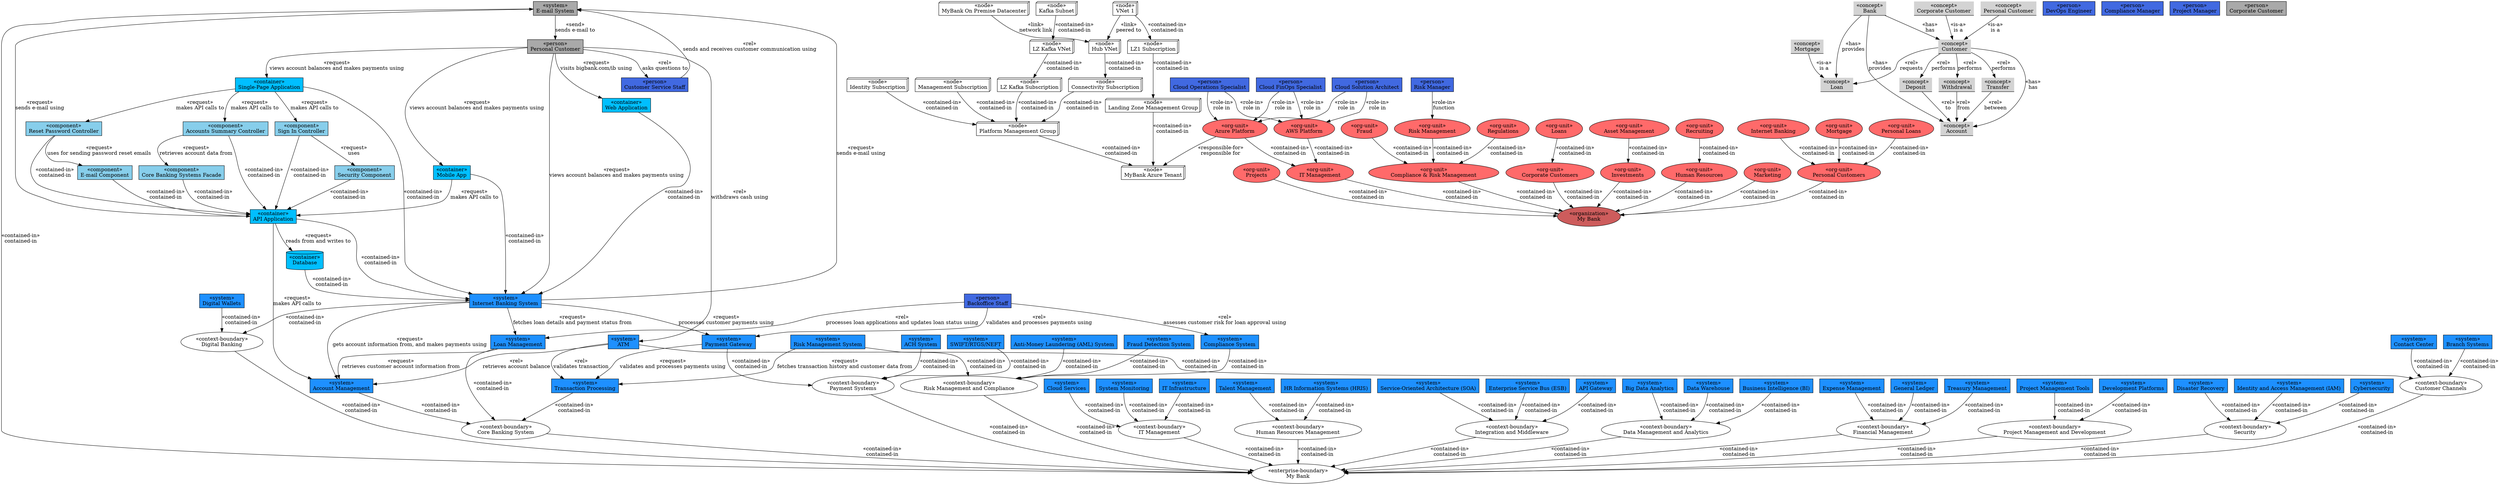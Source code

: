 digraph elements {
  // graph [splines=ortho]
mybank_data_management__big_data_analytics_system [shape=box style=filled fillcolor=dodgerblue label = "«system»\nBig Data Analytics"]
mybank_it_management_azure__lz1_vnet1 [shape=box3d  label = "«node»\nVNet 1"]
mybank_security__disaster_recovery_system [shape=box style=filled fillcolor=dodgerblue label = "«system»\nDisaster Recovery"]
mybank__email_system [shape=box style=filled fillcolor=darkgrey label = "«system»\nE-mail System"]
mybank_digital_banking__database [shape=cylinder style=filled fillcolor=deepskyblue1 label = "«container»\nDatabase"]
mybank_financial_management__expense_management_system [shape=box style=filled fillcolor=dodgerblue label = "«system»\nExpense Management"]
mybank_customer_channels__branch_systems [shape=box style=filled fillcolor=dodgerblue label = "«system»\nBranch Systems"]
mybank_compliance__fraud_detection_system [shape=box style=filled fillcolor=dodgerblue label = "«system»\nFraud Detection System"]
mybank_organization_personal_customers__mortgage_org [ style=filled fillcolor=indianred1 label = "«org-unit»\nMortgage"]
mybank_project_management__dev_platforms [shape=box style=filled fillcolor=dodgerblue label = "«system»\nDevelopment Platforms"]
mybank_it_management_azure__hub_vnet [shape=box3d  label = "«node»\nHub VNet"]
mybank_it_management__aws_unit [ style=filled fillcolor=indianred1 label = "«org-unit»\nAWS Platform"]
mybank_digital_banking__digital_wallets_system [shape=box style=filled fillcolor=dodgerblue label = "«system»\nDigital Wallets"]
mybank_digital_banking__context_boundary [  label = "«context-boundary»\nDigital Banking"]
mybank_it_management_azure__platform_management_group [shape=box3d  label = "«node»\nPlatform Management Group"]
mybank_security__identity_access_management_system [shape=box style=filled fillcolor=dodgerblue label = "«system»\nIdentity and Access Management (IAM)"]
mybank__mybank_plc [  label = "«enterprise-boundary»\nMy Bank"]
mybank_compliance__risk_management_system [shape=box style=filled fillcolor=dodgerblue label = "«system»\nRisk Management System"]
mybank_project_management__projects_org [ style=filled fillcolor=indianred1 label = "«org-unit»\nProjects"]
mybank_organization_hr__recruiting [ style=filled fillcolor=indianred1 label = "«org-unit»\nRecruiting"]
mybank_compliance__compliance_org [ style=filled fillcolor=indianred1 label = "«org-unit»\nCompliance & Risk Management"]
mybank_user_role__customer_service_staff [shape=box style=filled fillcolor=royalblue label = "«person»\nCustomer Service Staff"]
mybank_digital_banking__reset_password_controller [shape=box style=filled fillcolor=skyblue label = "«component»\nReset Password Controller"]
mybank_integration_middleware__soa [shape=box style=filled fillcolor=dodgerblue label = "«system»\nService-Oriented Architecture (SOA)"]
mybank_it_management__cloud_finops_specialist [shape=box style=filled fillcolor=royalblue label = "«person»\nCloud FinOps Specialist"]
mybank_core_banking__context_boundary [  label = "«context-boundary»\nCore Banking System"]
mybank_user_role__personal_customer [shape=box style=filled fillcolor=darkgrey label = "«person»\nPersonal Customer"]
mybank_payment__context_boundary [  label = "«context-boundary»\nPayment Systems"]
mybank_infrastructure_management__cloud_services_system [shape=box style=filled fillcolor=dodgerblue label = "«system»\nCloud Services"]
mybank_it_management_azure__management_subscription [shape=box3d  label = "«node»\nManagement Subscription"]
mybank_organization__corporate_customers [ style=filled fillcolor=indianred1 label = "«org-unit»\nCorporate Customers"]
mybank_compliance__risk_manager [shape=box style=filled fillcolor=royalblue label = "«person»\nRisk Manager"]
mybank_organization_personal_customers__personal_loans_org [ style=filled fillcolor=indianred1 label = "«org-unit»\nPersonal Loans"]
mybank_compliance__context_boundary [  label = "«context-boundary»\nRisk Management and Compliance"]
mybank_human_resources__hris [shape=box style=filled fillcolor=dodgerblue label = "«system»\nHR Information Systems (HRIS)"]
mybank_compliance__risk_management [ style=filled fillcolor=indianred1 label = "«org-unit»\nRisk Management"]
mybank_organization__my_bank_organization [ style=filled fillcolor=indianred label = "«organization»\nMy Bank"]
mybank_it_management__context_boundary [  label = "«context-boundary»\nIT Management"]
mybank_it_management_azure__lz_kafka_vnet [shape=box3d  label = "«node»\nLZ Kafka VNet"]
mybank_compliance__fraud [ style=filled fillcolor=indianred1 label = "«org-unit»\nFraud"]
mybank_it_management_azure__lz_kafka_subscription [shape=box3d  label = "«node»\nLZ Kafka Subscription"]
mybank_infrastructure_management__system_monitoring_system [shape=box style=filled fillcolor=dodgerblue label = "«system»\nSystem Monitoring"]
mybank_concepts__mortgage [shape=underline style=filled fillcolor=lightgrey label = "«concept»\nMortgage"]
mybank_organization_personal_customers__internet_banking [ style=filled fillcolor=indianred1 label = "«org-unit»\nInternet Banking"]
mybank_human_resources__context_boundary [  label = "«context-boundary»\nHuman Resources Management"]
mybank_project_management__devops_engineer [shape=box style=filled fillcolor=royalblue label = "«person»\nDevOps Engineer"]
mybank_it_management__cloud_operations_specialist [shape=box style=filled fillcolor=royalblue label = "«person»\nCloud Operations Specialist"]
mybank_it_management_azure__lz1_subscription [shape=box3d  label = "«node»\nLZ1 Subscription"]
mybank_concepts__account [shape=underline style=filled fillcolor=lightgrey label = "«concept»\nAccount"]
mybank_digital_banking__sign_in_controller [shape=box style=filled fillcolor=skyblue label = "«component»\nSign In Controller"]
mybank_compliance__compliance_system [shape=box style=filled fillcolor=dodgerblue label = "«system»\nCompliance System"]
mybank_it_management_azure__identity_subscription [shape=box3d  label = "«node»\nIdentity Subscription"]
mybank_compliance__compliance_manager [shape=box style=filled fillcolor=royalblue label = "«person»\nCompliance Manager"]
mybank_data_management__data_warehouse_system [shape=box style=filled fillcolor=dodgerblue label = "«system»\nData Warehouse"]
mybank_concepts__transfer [shape=underline style=filled fillcolor=lightgrey label = "«concept»\nTransfer"]
mybank_concepts__personal_customer [shape=underline style=filled fillcolor=lightgrey label = "«concept»\nPersonal Customer"]
mybank_integration_middleware__esb [shape=box style=filled fillcolor=dodgerblue label = "«system»\nEnterprise Service Bus (ESB)"]
mybank_it_management_azure__connectivity_subscription [shape=box3d  label = "«node»\nConnectivity Subscription"]
mybank_digital_banking__single_page_app [shape=box style=filled fillcolor=deepskyblue1 label = "«container»\nSingle-Page Application"]
mybank_digital_banking__web_app [shape=box style=filled fillcolor=deepskyblue1 label = "«container»\nWeb Application"]
mybank_digital_banking__api_application [shape=box style=filled fillcolor=deepskyblue1 label = "«container»\nAPI Application"]
mybank__integration_middleware_context [  label = "«context-boundary»\nIntegration and Middleware"]
mybank_concepts__bank [shape=underline style=filled fillcolor=lightgrey label = "«concept»\nBank"]
mybank_user_role__backoffice_staff [shape=box style=filled fillcolor=royalblue label = "«person»\nBackoffice Staff"]
mybank_it_management__azure_unit [ style=filled fillcolor=indianred1 label = "«org-unit»\nAzure Platform"]
mybank_it_management__it_management_org [ style=filled fillcolor=indianred1 label = "«org-unit»\nIT Management"]
mybank_investments__investments_org [ style=filled fillcolor=indianred1 label = "«org-unit»\nInvestments"]
mybank_organization__human_resources [ style=filled fillcolor=indianred1 label = "«org-unit»\nHuman Resources"]
mybank_it_management__cloud_solution_architect [shape=box style=filled fillcolor=royalblue label = "«person»\nCloud Solution Architect"]
mybank_it_management_azure__mybank_tenant [shape=box3d  label = "«node»\nMyBank Azure Tenant"]
mybank_data_management__context_boundary [  label = "«context-boundary»\nData Management and Analytics"]
mybank_it_management_azure__landing_zone_management_group [shape=box3d  label = "«node»\nLanding Zone Management Group"]
mybank_digital_banking__security_component [shape=box style=filled fillcolor=skyblue label = "«component»\nSecurity Component"]
mybank_digital_banking__accounts_summary_controller [shape=box style=filled fillcolor=skyblue label = "«component»\nAccounts Summary Controller"]
mybank_project_management__project_manager [shape=box style=filled fillcolor=royalblue label = "«person»\nProject Manager"]
mybank_payment__payment_gateway_system [shape=box style=filled fillcolor=dodgerblue label = "«system»\nPayment Gateway"]
mybank_organization__marketing [ style=filled fillcolor=indianred1 label = "«org-unit»\nMarketing"]
mybank_concepts__customer [shape=underline style=filled fillcolor=lightgrey label = "«concept»\nCustomer"]
mybank_integration_middleware__api_gateway [shape=box style=filled fillcolor=dodgerblue label = "«system»\nAPI Gateway"]
mybank_infrastructure_management__it_infrastructure_system [shape=box style=filled fillcolor=dodgerblue label = "«system»\nIT Infrastructure"]
mybank_project_management__project_management_tools [shape=box style=filled fillcolor=dodgerblue label = "«system»\nProject Management Tools"]
mybank_financial_management__context_boundary [  label = "«context-boundary»\nFinancial Management"]
mybank_concepts__deposit [shape=underline style=filled fillcolor=lightgrey label = "«concept»\nDeposit"]
mybank_core_banking__loan_management_system [shape=box style=filled fillcolor=dodgerblue label = "«system»\nLoan Management"]
mybank_user_role__corporate_customer [shape=box style=filled fillcolor=darkgrey label = "«person»\nCorporate Customer"]
mybank_payment__ach_system [shape=box style=filled fillcolor=dodgerblue label = "«system»\nACH System"]
mybank_concepts__corporate_customer [shape=underline style=filled fillcolor=lightgrey label = "«concept»\nCorporate Customer"]
mybank_it_management_onprem__data_center [shape=box3d  label = "«node»\nMyBank On Premise Datacenter"]
mybank_concepts__withdrawal [shape=underline style=filled fillcolor=lightgrey label = "«concept»\nWithdrawal"]
mybank_financial_management__general_ledger_system [shape=box style=filled fillcolor=dodgerblue label = "«system»\nGeneral Ledger"]
mybank_compliance__aml_system [shape=box style=filled fillcolor=dodgerblue label = "«system»\nAnti-Money Laundering (AML) System"]
mybank_project_management__context_boundary [  label = "«context-boundary»\nProject Management and Development"]
mybank_digital_banking__core_banking_systems_facade [shape=box style=filled fillcolor=skyblue label = "«component»\nCore Banking Systems Facade"]
mybank_data_management__business_intelligence_system [shape=box style=filled fillcolor=dodgerblue label = "«system»\nBusiness Intelligence (BI)"]
mybank_digital_banking__email_component [shape=box style=filled fillcolor=skyblue label = "«component»\nE-mail Component"]
mybank_security__context_boundary [  label = "«context-boundary»\nSecurity"]
mybank_it_management_azure__lz_kafka_subnet [shape=box3d  label = "«node»\nKafka Subnet"]
mybank_customer_channels__atm [shape=box style=filled fillcolor=dodgerblue label = "«system»\nATM"]
mybank_customer_channels__contact_center_system [shape=box style=filled fillcolor=dodgerblue label = "«system»\nContact Center"]
mybank_security__cybersecurity_system [shape=box style=filled fillcolor=dodgerblue label = "«system»\nCybersecurity"]
mybank_payment__swift_rtgs_neft_system [shape=box style=filled fillcolor=dodgerblue label = "«system»\nSWIFT/RTGS/NEFT"]
mybank_digital_banking__mobile_app [shape=box style=filled fillcolor=deepskyblue1 label = "«container»\nMobile App"]
mybank_organization__personal_customers [ style=filled fillcolor=indianred1 label = "«org-unit»\nPersonal Customers"]
mybank_concepts__loan [shape=underline style=filled fillcolor=lightgrey label = "«concept»\nLoan"]
mybank_financial_management__treasury_management_system [shape=box style=filled fillcolor=dodgerblue label = "«system»\nTreasury Management"]
mybank_core_banking__account_management_system [shape=box style=filled fillcolor=dodgerblue label = "«system»\nAccount Management"]
mybank_core_banking__transaction_processing_system [shape=box style=filled fillcolor=dodgerblue label = "«system»\nTransaction Processing"]
mybank_investments__asset_management_org [ style=filled fillcolor=indianred1 label = "«org-unit»\nAsset Management"]
mybank_digital_banking__internet_banking_system [shape=box style=filled fillcolor=dodgerblue label = "«system»\nInternet Banking System"]
mybank_human_resources__talent_management_system [shape=box style=filled fillcolor=dodgerblue label = "«system»\nTalent Management"]
mybank_organization_corporate_customers__loans_org [ style=filled fillcolor=indianred1 label = "«org-unit»\nLoans"]
mybank_customer_channels__context_boundary [  label = "«context-boundary»\nCustomer Channels"]
mybank_compliance__regulations [ style=filled fillcolor=indianred1 label = "«org-unit»\nRegulations"]
 
mybank_data_management__context_boundary -> mybank__mybank_plc [label = "«contained-in»\ncontained-in"]
mybank_data_management__big_data_analytics_system -> mybank_data_management__context_boundary [label = "«contained-in»\ncontained-in"]
mybank_organization_hr__recruiting -> mybank_organization__human_resources [label = "«contained-in»\ncontained-in"]
mybank_digital_banking__mobile_app -> mybank_digital_banking__internet_banking_system [label = "«contained-in»\ncontained-in"]
mybank_digital_banking__api_application -> mybank_core_banking__account_management_system [label = "«request»\nmakes API calls to"]
mybank_digital_banking__web_app -> mybank_digital_banking__internet_banking_system [label = "«contained-in»\ncontained-in"]
mybank_compliance__risk_management -> mybank_compliance__compliance_org [label = "«contained-in»\ncontained-in"]
mybank_organization_corporate_customers__loans_org -> mybank_organization__corporate_customers [label = "«contained-in»\ncontained-in"]
mybank_customer_channels__contact_center_system -> mybank_customer_channels__context_boundary [label = "«contained-in»\ncontained-in"]
mybank_payment__payment_gateway_system -> mybank_core_banking__transaction_processing_system [label = "«request»\nvalidates and processes payments using"]
mybank_it_management__cloud_operations_specialist -> mybank_it_management__aws_unit [label = "«role-in»\nrole in"]
mybank_concepts__customer -> mybank_concepts__transfer [label = "«rel»\nperforms"]
mybank_digital_banking__api_application -> mybank__email_system [label = "«request»\nsends e-mail using"]
mybank_compliance__risk_management_system -> mybank_compliance__context_boundary [label = "«contained-in»\ncontained-in"]
mybank_it_management_azure__connectivity_subscription -> mybank_it_management_azure__platform_management_group [label = "«contained-in»\ncontained-in"]
mybank_it_management__azure_unit -> mybank_it_management__it_management_org [label = "«contained-in»\ncontained-in"]
mybank_digital_banking__context_boundary -> mybank__mybank_plc [label = "«contained-in»\ncontained-in"]
mybank_project_management__projects_org -> mybank_organization__my_bank_organization [label = "«contained-in»\ncontained-in"]
mybank_user_role__personal_customer -> mybank_customer_channels__atm [label = "«rel»\nwithdraws cash using"]
mybank_it_management__cloud_solution_architect -> mybank_it_management__azure_unit [label = "«role-in»\nrole in"]
mybank_user_role__backoffice_staff -> mybank_compliance__compliance_system [label = "«rel»\nassesses customer risk for loan approval using"]
mybank_payment__ach_system -> mybank_payment__context_boundary [label = "«contained-in»\ncontained-in"]
mybank_digital_banking__mobile_app -> mybank_digital_banking__api_application [label = "«request»\nmakes API calls to"]
mybank_financial_management__context_boundary -> mybank__mybank_plc [label = "«contained-in»\ncontained-in"]
mybank_project_management__context_boundary -> mybank__mybank_plc [label = "«contained-in»\ncontained-in"]
mybank_compliance__compliance_org -> mybank_organization__my_bank_organization [label = "«contained-in»\ncontained-in"]
mybank_financial_management__treasury_management_system -> mybank_financial_management__context_boundary [label = "«contained-in»\ncontained-in"]
mybank_financial_management__expense_management_system -> mybank_financial_management__context_boundary [label = "«contained-in»\ncontained-in"]
mybank_security__identity_access_management_system -> mybank_security__context_boundary [label = "«contained-in»\ncontained-in"]
mybank_infrastructure_management__it_infrastructure_system -> mybank_it_management__context_boundary [label = "«contained-in»\ncontained-in"]
mybank_project_management__dev_platforms -> mybank_project_management__context_boundary [label = "«contained-in»\ncontained-in"]
mybank_concepts__transfer -> mybank_concepts__account [label = "«rel»\nbetween"]
mybank_concepts__customer -> mybank_concepts__account [label = "«has»\nhas"]
mybank_it_management_azure__lz1_subscription -> mybank_it_management_azure__landing_zone_management_group [label = "«contained-in»\ncontained-in"]
mybank_it_management__cloud_solution_architect -> mybank_it_management__aws_unit [label = "«role-in»\nrole in"]
mybank_digital_banking__internet_banking_system -> mybank_core_banking__account_management_system [label = "«request»\ngets account information from, and makes payments using"]
mybank_user_role__backoffice_staff -> mybank_payment__payment_gateway_system [label = "«rel»\nvalidates and processes payments using"]
mybank_integration_middleware__soa -> mybank__integration_middleware_context [label = "«contained-in»\ncontained-in"]
mybank_organization_personal_customers__mortgage_org -> mybank_organization__personal_customers [label = "«contained-in»\ncontained-in"]
mybank_payment__swift_rtgs_neft_system -> mybank_payment__context_boundary [label = "«contained-in»\ncontained-in"]
mybank_organization__personal_customers -> mybank_organization__my_bank_organization [label = "«contained-in»\ncontained-in"]
mybank_customer_channels__atm -> mybank_core_banking__account_management_system [label = "«rel»\nretrieves account balance"]
mybank_digital_banking__database -> mybank_digital_banking__internet_banking_system [label = "«contained-in»\ncontained-in"]
mybank_it_management__it_management_org -> mybank_organization__my_bank_organization [label = "«contained-in»\ncontained-in"]
mybank_concepts__customer -> mybank_concepts__deposit [label = "«rel»\nperforms"]
mybank_customer_channels__atm -> mybank_customer_channels__context_boundary [label = "«contained-in»\ncontained-in"]
mybank_digital_banking__accounts_summary_controller -> mybank_digital_banking__core_banking_systems_facade [label = "«request»\nretrieves account data from"]
mybank_digital_banking__reset_password_controller -> mybank_digital_banking__email_component [label = "«request»\nuses for sending password reset emails"]
mybank_customer_channels__context_boundary -> mybank__mybank_plc [label = "«contained-in»\ncontained-in"]
mybank__integration_middleware_context -> mybank__mybank_plc [label = "«contained-in»\ncontained-in"]
mybank_it_management__azure_unit -> mybank_it_management_azure__mybank_tenant [label = "«responsible-for»\nresponsible for"]
mybank_integration_middleware__api_gateway -> mybank__integration_middleware_context [label = "«contained-in»\ncontained-in"]
mybank_core_banking__transaction_processing_system -> mybank_core_banking__context_boundary [label = "«contained-in»\ncontained-in"]
mybank_digital_banking__internet_banking_system -> mybank_digital_banking__context_boundary [label = "«contained-in»\ncontained-in"]
mybank_digital_banking__digital_wallets_system -> mybank_digital_banking__context_boundary [label = "«contained-in»\ncontained-in"]
mybank_investments__asset_management_org -> mybank_investments__investments_org [label = "«contained-in»\ncontained-in"]
mybank_digital_banking__reset_password_controller -> mybank_digital_banking__api_application [label = "«contained-in»\ncontained-in"]
mybank_user_role__personal_customer -> mybank_digital_banking__internet_banking_system [label = "«request»\nviews account balances and makes payments using"]
mybank_digital_banking__internet_banking_system -> mybank_core_banking__loan_management_system [label = "«request»\nfetches loan details and payment status from"]
mybank_it_management_azure__lz_kafka_subnet -> mybank_it_management_azure__lz_kafka_vnet [label = "«contained-in»\ncontained-in"]
mybank_digital_banking__accounts_summary_controller -> mybank_digital_banking__api_application [label = "«contained-in»\ncontained-in"]
mybank_core_banking__loan_management_system -> mybank_core_banking__account_management_system [label = "«request»\nretrieves customer account information from"]
mybank_it_management_azure__landing_zone_management_group -> mybank_it_management_azure__mybank_tenant [label = "«contained-in»\ncontained-in"]
mybank_it_management__cloud_operations_specialist -> mybank_it_management__azure_unit [label = "«role-in»\nrole in"]
mybank_user_role__backoffice_staff -> mybank_core_banking__loan_management_system [label = "«rel»\nprocesses loan applications and updates loan status using"]
mybank_it_management__context_boundary -> mybank__mybank_plc [label = "«contained-in»\ncontained-in"]
mybank_payment__payment_gateway_system -> mybank_payment__context_boundary [label = "«contained-in»\ncontained-in"]
mybank_core_banking__loan_management_system -> mybank_core_banking__context_boundary [label = "«contained-in»\ncontained-in"]
mybank_investments__investments_org -> mybank_organization__my_bank_organization [label = "«contained-in»\ncontained-in"]
mybank_organization__corporate_customers -> mybank_organization__my_bank_organization [label = "«contained-in»\ncontained-in"]
mybank_compliance__context_boundary -> mybank__mybank_plc [label = "«contained-in»\ncontained-in"]
mybank_digital_banking__sign_in_controller -> mybank_digital_banking__api_application [label = "«contained-in»\ncontained-in"]
mybank_customer_channels__atm -> mybank_core_banking__transaction_processing_system [label = "«rel»\nvalidates transaction"]
mybank_infrastructure_management__cloud_services_system -> mybank_it_management__context_boundary [label = "«contained-in»\ncontained-in"]
mybank_it_management_azure__identity_subscription -> mybank_it_management_azure__platform_management_group [label = "«contained-in»\ncontained-in"]
mybank_digital_banking__sign_in_controller -> mybank_digital_banking__security_component [label = "«request»\nuses"]
mybank_digital_banking__api_application -> mybank_digital_banking__internet_banking_system [label = "«contained-in»\ncontained-in"]
mybank_it_management_azure__lz1_vnet1 -> mybank_it_management_azure__hub_vnet [label = "«link»\npeered to"]
mybank_core_banking__account_management_system -> mybank_core_banking__context_boundary [label = "«contained-in»\ncontained-in"]
mybank_it_management_azure__lz1_vnet1 -> mybank_it_management_azure__lz1_subscription [label = "«contained-in»\ncontained-in"]
mybank_digital_banking__core_banking_systems_facade -> mybank_digital_banking__api_application [label = "«contained-in»\ncontained-in"]
mybank_it_management__aws_unit -> mybank_it_management__it_management_org [label = "«contained-in»\ncontained-in"]
mybank_concepts__corporate_customer -> mybank_concepts__customer [label = "«is-a»\nis a"]
mybank_organization_personal_customers__internet_banking -> mybank_organization__personal_customers [label = "«contained-in»\ncontained-in"]
mybank_customer_channels__branch_systems -> mybank_customer_channels__context_boundary [label = "«contained-in»\ncontained-in"]
mybank__email_system -> mybank__mybank_plc [label = "«contained-in»\ncontained-in"]
mybank_digital_banking__api_application -> mybank_digital_banking__database [label = "«request»\nreads from and writes to"]
mybank_digital_banking__single_page_app -> mybank_digital_banking__sign_in_controller [label = "«request»\nmakes API calls to"]
mybank_financial_management__general_ledger_system -> mybank_financial_management__context_boundary [label = "«contained-in»\ncontained-in"]
mybank_concepts__personal_customer -> mybank_concepts__customer [label = "«is-a»\nis a"]
mybank_security__context_boundary -> mybank__mybank_plc [label = "«contained-in»\ncontained-in"]
mybank_digital_banking__security_component -> mybank_digital_banking__api_application [label = "«contained-in»\ncontained-in"]
mybank_digital_banking__internet_banking_system -> mybank__email_system [label = "«request»\nsends e-mail using"]
mybank_concepts__mortgage -> mybank_concepts__loan [label = "«is-a»\nis a"]
mybank_integration_middleware__esb -> mybank__integration_middleware_context [label = "«contained-in»\ncontained-in"]
mybank_compliance__risk_manager -> mybank_compliance__risk_management [label = "«role-in»\nfunction"]
mybank_concepts__withdrawal -> mybank_concepts__account [label = "«rel»\nfrom"]
mybank_it_management_azure__lz_kafka_subscription -> mybank_it_management_azure__platform_management_group [label = "«contained-in»\ncontained-in"]
mybank_human_resources__hris -> mybank_human_resources__context_boundary [label = "«contained-in»\ncontained-in"]
mybank_it_management__cloud_finops_specialist -> mybank_it_management__aws_unit [label = "«role-in»\nrole in"]
mybank_compliance__fraud -> mybank_compliance__compliance_org [label = "«contained-in»\ncontained-in"]
mybank_organization_personal_customers__personal_loans_org -> mybank_organization__personal_customers [label = "«contained-in»\ncontained-in"]
mybank_it_management_azure__platform_management_group -> mybank_it_management_azure__mybank_tenant [label = "«contained-in»\ncontained-in"]
mybank_compliance__fraud_detection_system -> mybank_compliance__context_boundary [label = "«contained-in»\ncontained-in"]
mybank__email_system -> mybank_user_role__personal_customer [label = "«send»\nsends e-mail to"]
mybank_concepts__deposit -> mybank_concepts__account [label = "«rel»\nto"]
mybank_security__cybersecurity_system -> mybank_security__context_boundary [label = "«contained-in»\ncontained-in"]
mybank_concepts__bank -> mybank_concepts__customer [label = "«has»\nhas"]
mybank_concepts__customer -> mybank_concepts__withdrawal [label = "«rel»\nperforms"]
mybank_payment__context_boundary -> mybank__mybank_plc [label = "«contained-in»\ncontained-in"]
mybank_it_management__cloud_finops_specialist -> mybank_it_management__azure_unit [label = "«role-in»\nrole in"]
mybank_concepts__bank -> mybank_concepts__account [label = "«has»\nprovides"]
mybank_organization__human_resources -> mybank_organization__my_bank_organization [label = "«contained-in»\ncontained-in"]
mybank_user_role__customer_service_staff -> mybank__email_system [label = "«rel»\nsends and receives customer communication using"]
mybank_core_banking__context_boundary -> mybank__mybank_plc [label = "«contained-in»\ncontained-in"]
mybank_concepts__customer -> mybank_concepts__loan [label = "«rel»\nrequests"]
mybank_digital_banking__internet_banking_system -> mybank_payment__payment_gateway_system [label = "«request»\nprocesses customer payments using"]
mybank_it_management_onprem__data_center -> mybank_it_management_azure__hub_vnet [label = "«link»\nnetwork link"]
mybank_infrastructure_management__system_monitoring_system -> mybank_it_management__context_boundary [label = "«contained-in»\ncontained-in"]
mybank_digital_banking__single_page_app -> mybank_digital_banking__accounts_summary_controller [label = "«request»\nmakes API calls to"]
mybank_digital_banking__email_component -> mybank_digital_banking__api_application [label = "«contained-in»\ncontained-in"]
mybank_human_resources__context_boundary -> mybank__mybank_plc [label = "«contained-in»\ncontained-in"]
mybank_data_management__business_intelligence_system -> mybank_data_management__context_boundary [label = "«contained-in»\ncontained-in"]
mybank_it_management_azure__management_subscription -> mybank_it_management_azure__platform_management_group [label = "«contained-in»\ncontained-in"]
mybank_user_role__personal_customer -> mybank_digital_banking__web_app [label = "«request»\nvisits bigbank.com/ib using"]
mybank_compliance__risk_management_system -> mybank_core_banking__transaction_processing_system [label = "«request»\nfetches transaction history and customer data from"]
mybank_compliance__aml_system -> mybank_compliance__context_boundary [label = "«contained-in»\ncontained-in"]
mybank_digital_banking__single_page_app -> mybank_digital_banking__reset_password_controller [label = "«request»\nmakes API calls to"]
mybank_concepts__bank -> mybank_concepts__loan [label = "«has»\nprovides"]
mybank_it_management_azure__hub_vnet -> mybank_it_management_azure__connectivity_subscription [label = "«contained-in»\ncontained-in"]
mybank_human_resources__talent_management_system -> mybank_human_resources__context_boundary [label = "«contained-in»\ncontained-in"]
mybank_security__disaster_recovery_system -> mybank_security__context_boundary [label = "«contained-in»\ncontained-in"]
mybank_data_management__data_warehouse_system -> mybank_data_management__context_boundary [label = "«contained-in»\ncontained-in"]
mybank_digital_banking__single_page_app -> mybank_digital_banking__internet_banking_system [label = "«contained-in»\ncontained-in"]
mybank_compliance__compliance_system -> mybank_compliance__context_boundary [label = "«contained-in»\ncontained-in"]
mybank_it_management_azure__lz_kafka_vnet -> mybank_it_management_azure__lz_kafka_subscription [label = "«contained-in»\ncontained-in"]
mybank_organization__marketing -> mybank_organization__my_bank_organization [label = "«contained-in»\ncontained-in"]
mybank_user_role__personal_customer -> mybank_digital_banking__mobile_app [label = "«request»\nviews account balances and makes payments using"]
mybank_project_management__project_management_tools -> mybank_project_management__context_boundary [label = "«contained-in»\ncontained-in"]
mybank_user_role__personal_customer -> mybank_user_role__customer_service_staff [label = "«rel»\nasks questions to"]
mybank_user_role__personal_customer -> mybank_digital_banking__single_page_app [label = "«request»\nviews account balances and makes payments using"]
mybank_compliance__regulations -> mybank_compliance__compliance_org [label = "«contained-in»\ncontained-in"]
 
}
